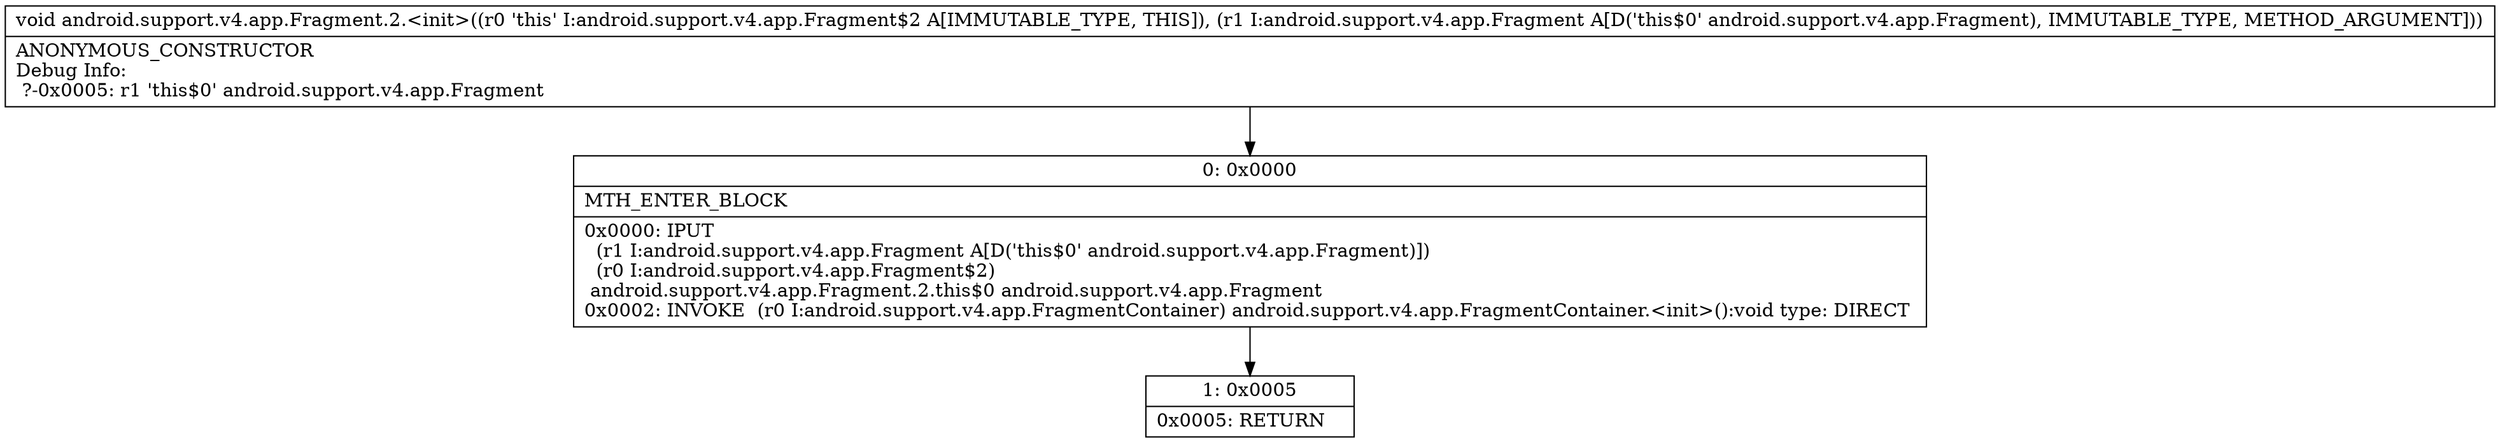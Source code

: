 digraph "CFG forandroid.support.v4.app.Fragment.2.\<init\>(Landroid\/support\/v4\/app\/Fragment;)V" {
Node_0 [shape=record,label="{0\:\ 0x0000|MTH_ENTER_BLOCK\l|0x0000: IPUT  \l  (r1 I:android.support.v4.app.Fragment A[D('this$0' android.support.v4.app.Fragment)])\l  (r0 I:android.support.v4.app.Fragment$2)\l android.support.v4.app.Fragment.2.this$0 android.support.v4.app.Fragment \l0x0002: INVOKE  (r0 I:android.support.v4.app.FragmentContainer) android.support.v4.app.FragmentContainer.\<init\>():void type: DIRECT \l}"];
Node_1 [shape=record,label="{1\:\ 0x0005|0x0005: RETURN   \l}"];
MethodNode[shape=record,label="{void android.support.v4.app.Fragment.2.\<init\>((r0 'this' I:android.support.v4.app.Fragment$2 A[IMMUTABLE_TYPE, THIS]), (r1 I:android.support.v4.app.Fragment A[D('this$0' android.support.v4.app.Fragment), IMMUTABLE_TYPE, METHOD_ARGUMENT]))  | ANONYMOUS_CONSTRUCTOR\lDebug Info:\l  ?\-0x0005: r1 'this$0' android.support.v4.app.Fragment\l}"];
MethodNode -> Node_0;
Node_0 -> Node_1;
}

